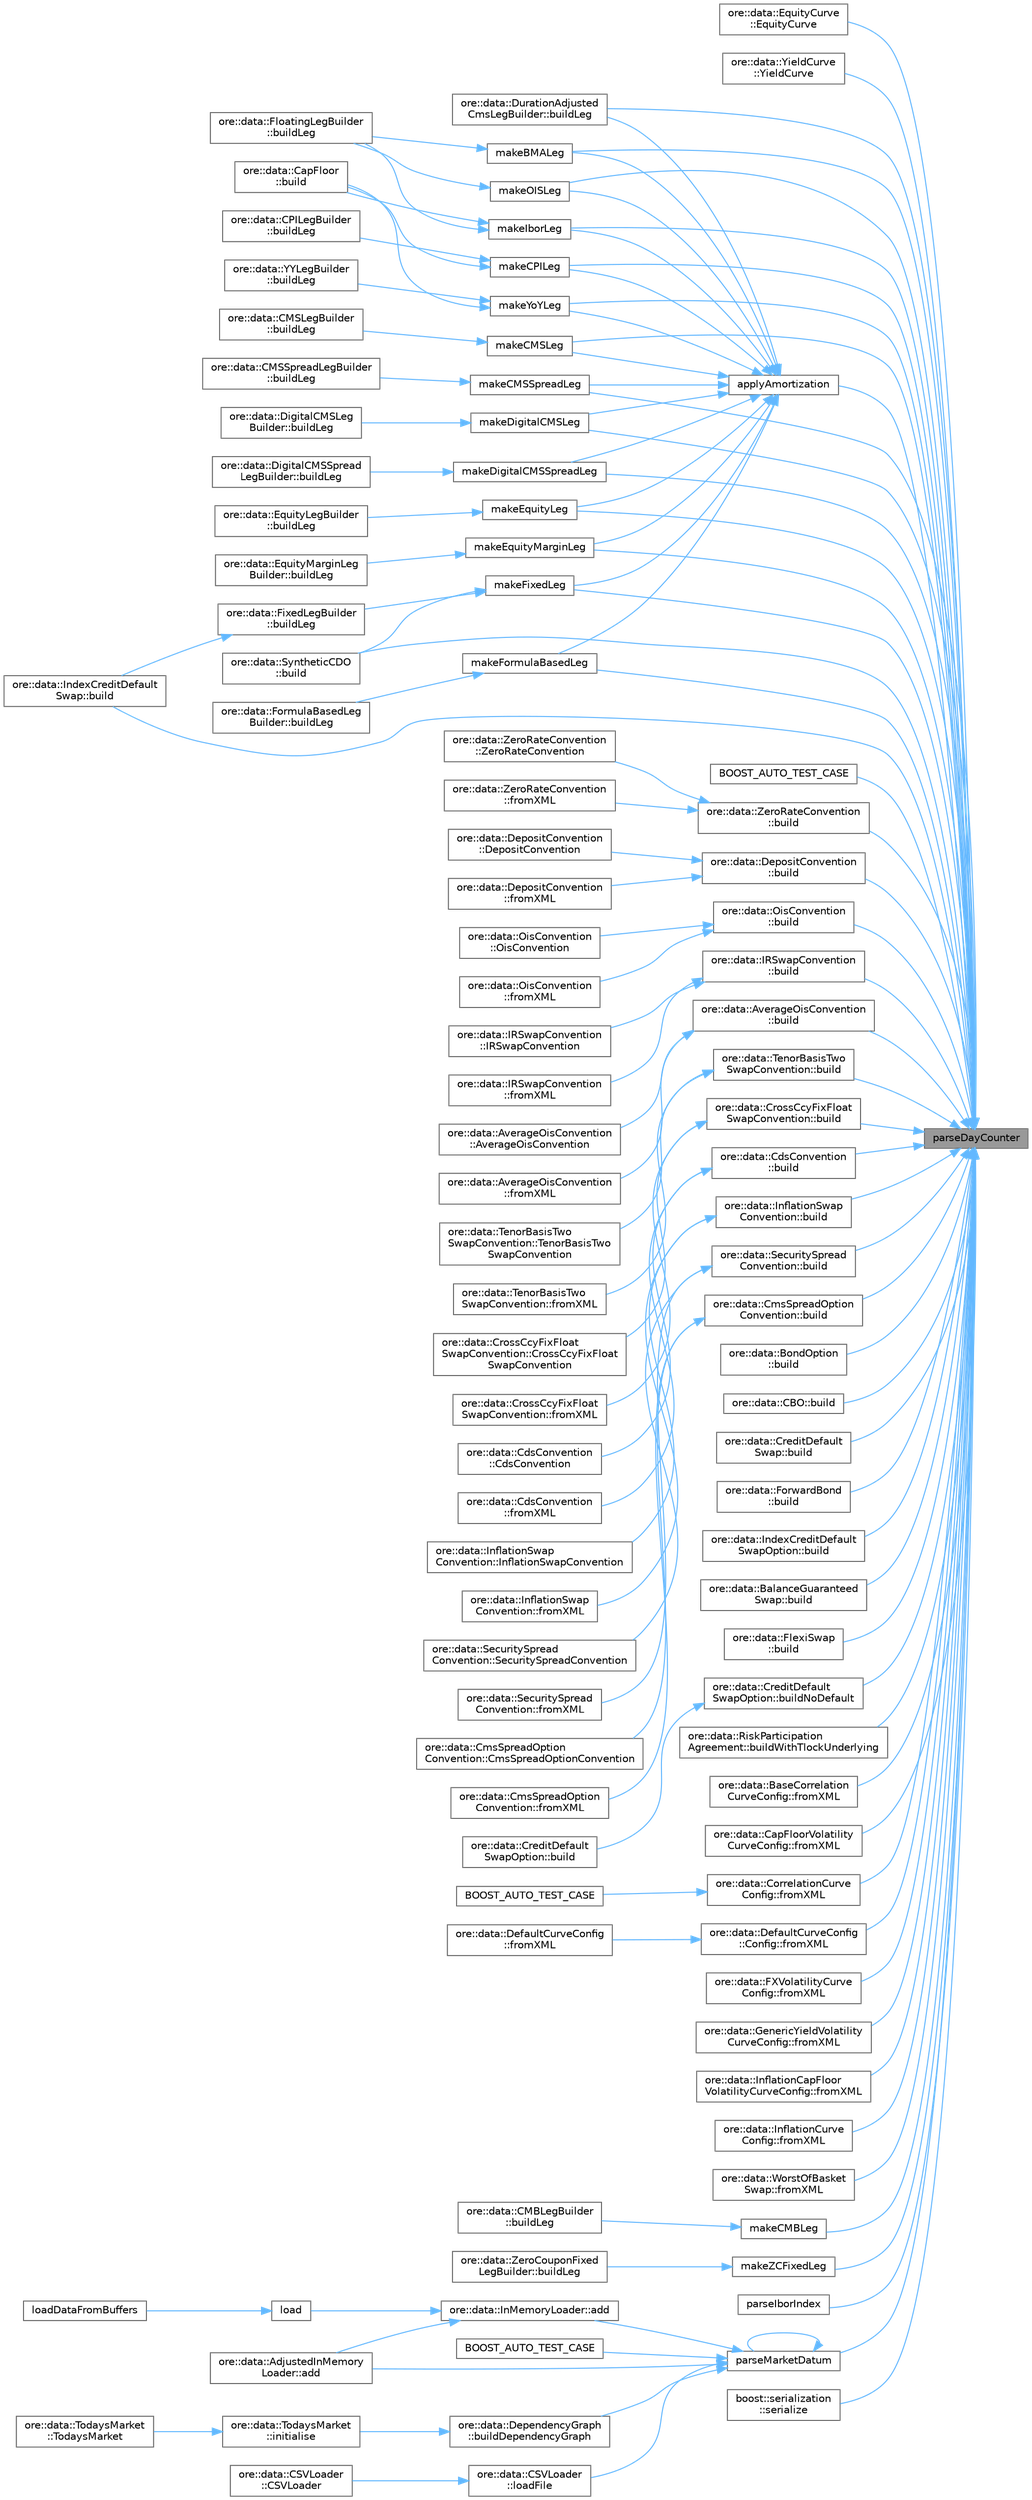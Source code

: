 digraph "parseDayCounter"
{
 // INTERACTIVE_SVG=YES
 // LATEX_PDF_SIZE
  bgcolor="transparent";
  edge [fontname=Helvetica,fontsize=10,labelfontname=Helvetica,labelfontsize=10];
  node [fontname=Helvetica,fontsize=10,shape=box,height=0.2,width=0.4];
  rankdir="RL";
  Node1 [label="parseDayCounter",height=0.2,width=0.4,color="gray40", fillcolor="grey60", style="filled", fontcolor="black",tooltip="Convert text to QuantLib::DayCounter."];
  Node1 -> Node2 [dir="back",color="steelblue1",style="solid"];
  Node2 [label="ore::data::EquityCurve\l::EquityCurve",height=0.2,width=0.4,color="grey40", fillcolor="white", style="filled",URL="$classore_1_1data_1_1_equity_curve.html#aa0b93fc44d9ba933557ebfd0796d8e5d",tooltip="Detailed constructor."];
  Node1 -> Node3 [dir="back",color="steelblue1",style="solid"];
  Node3 [label="ore::data::YieldCurve\l::YieldCurve",height=0.2,width=0.4,color="grey40", fillcolor="white", style="filled",URL="$classore_1_1data_1_1_yield_curve.html#a59d4997751f3007ffe3c18b56f2fa207",tooltip="Constructor."];
  Node1 -> Node4 [dir="back",color="steelblue1",style="solid"];
  Node4 [label="applyAmortization",height=0.2,width=0.4,color="grey40", fillcolor="white", style="filled",URL="$namespaceore_1_1data.html#a51a0ccd1027fb275bb214f1baaaa2986",tooltip=" "];
  Node4 -> Node5 [dir="back",color="steelblue1",style="solid"];
  Node5 [label="ore::data::DurationAdjusted\lCmsLegBuilder::buildLeg",height=0.2,width=0.4,color="grey40", fillcolor="white", style="filled",URL="$classore_1_1data_1_1_duration_adjusted_cms_leg_builder.html#acb28979da2d410bdc9e47181a3d2c47f",tooltip=" "];
  Node4 -> Node6 [dir="back",color="steelblue1",style="solid"];
  Node6 [label="makeBMALeg",height=0.2,width=0.4,color="grey40", fillcolor="white", style="filled",URL="$namespaceore_1_1data.html#a6408115df2ec5297c701134b7310e89e",tooltip=" "];
  Node6 -> Node7 [dir="back",color="steelblue1",style="solid"];
  Node7 [label="ore::data::FloatingLegBuilder\l::buildLeg",height=0.2,width=0.4,color="grey40", fillcolor="white", style="filled",URL="$classore_1_1data_1_1_floating_leg_builder.html#aea285351d9f3458189a9e2d965349d23",tooltip=" "];
  Node4 -> Node8 [dir="back",color="steelblue1",style="solid"];
  Node8 [label="makeCMSLeg",height=0.2,width=0.4,color="grey40", fillcolor="white", style="filled",URL="$namespaceore_1_1data.html#ab7d8d2a721a09ccc8b574a9527126d76",tooltip=" "];
  Node8 -> Node9 [dir="back",color="steelblue1",style="solid"];
  Node9 [label="ore::data::CMSLegBuilder\l::buildLeg",height=0.2,width=0.4,color="grey40", fillcolor="white", style="filled",URL="$classore_1_1data_1_1_c_m_s_leg_builder.html#aea285351d9f3458189a9e2d965349d23",tooltip=" "];
  Node4 -> Node10 [dir="back",color="steelblue1",style="solid"];
  Node10 [label="makeCMSSpreadLeg",height=0.2,width=0.4,color="grey40", fillcolor="white", style="filled",URL="$namespaceore_1_1data.html#a96fb708eddac226d8c8a07b7fab26357",tooltip=" "];
  Node10 -> Node11 [dir="back",color="steelblue1",style="solid"];
  Node11 [label="ore::data::CMSSpreadLegBuilder\l::buildLeg",height=0.2,width=0.4,color="grey40", fillcolor="white", style="filled",URL="$classore_1_1data_1_1_c_m_s_spread_leg_builder.html#aea285351d9f3458189a9e2d965349d23",tooltip=" "];
  Node4 -> Node12 [dir="back",color="steelblue1",style="solid"];
  Node12 [label="makeCPILeg",height=0.2,width=0.4,color="grey40", fillcolor="white", style="filled",URL="$namespaceore_1_1data.html#a9acc77c037e133c7d0d774e134ec6001",tooltip=" "];
  Node12 -> Node13 [dir="back",color="steelblue1",style="solid"];
  Node13 [label="ore::data::CapFloor\l::build",height=0.2,width=0.4,color="grey40", fillcolor="white", style="filled",URL="$classore_1_1data_1_1_cap_floor.html#af7b69d5b18d278257927e32b10a23ee6",tooltip=" "];
  Node12 -> Node14 [dir="back",color="steelblue1",style="solid"];
  Node14 [label="ore::data::CPILegBuilder\l::buildLeg",height=0.2,width=0.4,color="grey40", fillcolor="white", style="filled",URL="$classore_1_1data_1_1_c_p_i_leg_builder.html#aea285351d9f3458189a9e2d965349d23",tooltip=" "];
  Node4 -> Node15 [dir="back",color="steelblue1",style="solid"];
  Node15 [label="makeDigitalCMSLeg",height=0.2,width=0.4,color="grey40", fillcolor="white", style="filled",URL="$namespaceore_1_1data.html#a0f8daeb5eca3762c644c5f18d026abad",tooltip=" "];
  Node15 -> Node16 [dir="back",color="steelblue1",style="solid"];
  Node16 [label="ore::data::DigitalCMSLeg\lBuilder::buildLeg",height=0.2,width=0.4,color="grey40", fillcolor="white", style="filled",URL="$classore_1_1data_1_1_digital_c_m_s_leg_builder.html#aea285351d9f3458189a9e2d965349d23",tooltip=" "];
  Node4 -> Node17 [dir="back",color="steelblue1",style="solid"];
  Node17 [label="makeDigitalCMSSpreadLeg",height=0.2,width=0.4,color="grey40", fillcolor="white", style="filled",URL="$namespaceore_1_1data.html#a98ab77f0a061c1389e5f28e438caafc5",tooltip=" "];
  Node17 -> Node18 [dir="back",color="steelblue1",style="solid"];
  Node18 [label="ore::data::DigitalCMSSpread\lLegBuilder::buildLeg",height=0.2,width=0.4,color="grey40", fillcolor="white", style="filled",URL="$classore_1_1data_1_1_digital_c_m_s_spread_leg_builder.html#aea285351d9f3458189a9e2d965349d23",tooltip=" "];
  Node4 -> Node19 [dir="back",color="steelblue1",style="solid"];
  Node19 [label="makeEquityLeg",height=0.2,width=0.4,color="grey40", fillcolor="white", style="filled",URL="$namespaceore_1_1data.html#acb4bb83867f6069f403faef9fd935f9d",tooltip=" "];
  Node19 -> Node20 [dir="back",color="steelblue1",style="solid"];
  Node20 [label="ore::data::EquityLegBuilder\l::buildLeg",height=0.2,width=0.4,color="grey40", fillcolor="white", style="filled",URL="$classore_1_1data_1_1_equity_leg_builder.html#aea285351d9f3458189a9e2d965349d23",tooltip=" "];
  Node4 -> Node21 [dir="back",color="steelblue1",style="solid"];
  Node21 [label="makeEquityMarginLeg",height=0.2,width=0.4,color="grey40", fillcolor="white", style="filled",URL="$namespaceore_1_1data.html#a79b34f8dad4e5430ec0c7834bf32dc5c",tooltip=" "];
  Node21 -> Node22 [dir="back",color="steelblue1",style="solid"];
  Node22 [label="ore::data::EquityMarginLeg\lBuilder::buildLeg",height=0.2,width=0.4,color="grey40", fillcolor="white", style="filled",URL="$classore_1_1data_1_1_equity_margin_leg_builder.html#aed0fa8878c4239d2706dda3970aaac21",tooltip=" "];
  Node4 -> Node23 [dir="back",color="steelblue1",style="solid"];
  Node23 [label="makeFixedLeg",height=0.2,width=0.4,color="grey40", fillcolor="white", style="filled",URL="$namespaceore_1_1data.html#adffc190d22c61f2181d0822f48fbace4",tooltip=" "];
  Node23 -> Node24 [dir="back",color="steelblue1",style="solid"];
  Node24 [label="ore::data::SyntheticCDO\l::build",height=0.2,width=0.4,color="grey40", fillcolor="white", style="filled",URL="$classore_1_1data_1_1_synthetic_c_d_o.html#af7b69d5b18d278257927e32b10a23ee6",tooltip=" "];
  Node23 -> Node25 [dir="back",color="steelblue1",style="solid"];
  Node25 [label="ore::data::FixedLegBuilder\l::buildLeg",height=0.2,width=0.4,color="grey40", fillcolor="white", style="filled",URL="$classore_1_1data_1_1_fixed_leg_builder.html#aea285351d9f3458189a9e2d965349d23",tooltip=" "];
  Node25 -> Node26 [dir="back",color="steelblue1",style="solid"];
  Node26 [label="ore::data::IndexCreditDefault\lSwap::build",height=0.2,width=0.4,color="grey40", fillcolor="white", style="filled",URL="$classore_1_1data_1_1_index_credit_default_swap.html#af7b69d5b18d278257927e32b10a23ee6",tooltip=" "];
  Node4 -> Node27 [dir="back",color="steelblue1",style="solid"];
  Node27 [label="makeFormulaBasedLeg",height=0.2,width=0.4,color="grey40", fillcolor="white", style="filled",URL="$namespaceore_1_1data.html#ae469a95d0c1cc98ec090b0834c3c591a",tooltip=" "];
  Node27 -> Node28 [dir="back",color="steelblue1",style="solid"];
  Node28 [label="ore::data::FormulaBasedLeg\lBuilder::buildLeg",height=0.2,width=0.4,color="grey40", fillcolor="white", style="filled",URL="$classore_1_1data_1_1_formula_based_leg_builder.html#acb28979da2d410bdc9e47181a3d2c47f",tooltip=" "];
  Node4 -> Node29 [dir="back",color="steelblue1",style="solid"];
  Node29 [label="makeIborLeg",height=0.2,width=0.4,color="grey40", fillcolor="white", style="filled",URL="$namespaceore_1_1data.html#adbd7eae430426f8577221f6dcc7797bc",tooltip=" "];
  Node29 -> Node13 [dir="back",color="steelblue1",style="solid"];
  Node29 -> Node7 [dir="back",color="steelblue1",style="solid"];
  Node4 -> Node30 [dir="back",color="steelblue1",style="solid"];
  Node30 [label="makeOISLeg",height=0.2,width=0.4,color="grey40", fillcolor="white", style="filled",URL="$namespaceore_1_1data.html#a03c3cd19cb0e903ea9d9c5021e5bb7dd",tooltip=" "];
  Node30 -> Node7 [dir="back",color="steelblue1",style="solid"];
  Node4 -> Node31 [dir="back",color="steelblue1",style="solid"];
  Node31 [label="makeYoYLeg",height=0.2,width=0.4,color="grey40", fillcolor="white", style="filled",URL="$namespaceore_1_1data.html#a8462b30364051b2fd421b4a67709cf8d",tooltip=" "];
  Node31 -> Node13 [dir="back",color="steelblue1",style="solid"];
  Node31 -> Node32 [dir="back",color="steelblue1",style="solid"];
  Node32 [label="ore::data::YYLegBuilder\l::buildLeg",height=0.2,width=0.4,color="grey40", fillcolor="white", style="filled",URL="$classore_1_1data_1_1_y_y_leg_builder.html#aea285351d9f3458189a9e2d965349d23",tooltip=" "];
  Node1 -> Node33 [dir="back",color="steelblue1",style="solid"];
  Node33 [label="BOOST_AUTO_TEST_CASE",height=0.2,width=0.4,color="grey40", fillcolor="white", style="filled",URL="$parser_8cpp.html#a22f874b8ea9ccb758dc10852473eb2c3",tooltip=" "];
  Node1 -> Node34 [dir="back",color="steelblue1",style="solid"];
  Node34 [label="ore::data::ZeroRateConvention\l::build",height=0.2,width=0.4,color="grey40", fillcolor="white", style="filled",URL="$classore_1_1data_1_1_zero_rate_convention.html#a9169b2d8ee8001dbb250c4ce2c26818c",tooltip=" "];
  Node34 -> Node35 [dir="back",color="steelblue1",style="solid"];
  Node35 [label="ore::data::ZeroRateConvention\l::ZeroRateConvention",height=0.2,width=0.4,color="grey40", fillcolor="white", style="filled",URL="$classore_1_1data_1_1_zero_rate_convention.html#ad26fe22a5eac43011d06271a418ef9a4",tooltip=" "];
  Node34 -> Node36 [dir="back",color="steelblue1",style="solid"];
  Node36 [label="ore::data::ZeroRateConvention\l::fromXML",height=0.2,width=0.4,color="grey40", fillcolor="white", style="filled",URL="$classore_1_1data_1_1_zero_rate_convention.html#a7741ae0fc924943de5bfe02928262eb7",tooltip=" "];
  Node1 -> Node37 [dir="back",color="steelblue1",style="solid"];
  Node37 [label="ore::data::DepositConvention\l::build",height=0.2,width=0.4,color="grey40", fillcolor="white", style="filled",URL="$classore_1_1data_1_1_deposit_convention.html#a9169b2d8ee8001dbb250c4ce2c26818c",tooltip=" "];
  Node37 -> Node38 [dir="back",color="steelblue1",style="solid"];
  Node38 [label="ore::data::DepositConvention\l::DepositConvention",height=0.2,width=0.4,color="grey40", fillcolor="white", style="filled",URL="$classore_1_1data_1_1_deposit_convention.html#a6c8afe114e02850388278cb8a0ffc667",tooltip="Detailed constructor."];
  Node37 -> Node39 [dir="back",color="steelblue1",style="solid"];
  Node39 [label="ore::data::DepositConvention\l::fromXML",height=0.2,width=0.4,color="grey40", fillcolor="white", style="filled",URL="$classore_1_1data_1_1_deposit_convention.html#a7741ae0fc924943de5bfe02928262eb7",tooltip=" "];
  Node1 -> Node40 [dir="back",color="steelblue1",style="solid"];
  Node40 [label="ore::data::OisConvention\l::build",height=0.2,width=0.4,color="grey40", fillcolor="white", style="filled",URL="$classore_1_1data_1_1_ois_convention.html#a9169b2d8ee8001dbb250c4ce2c26818c",tooltip=" "];
  Node40 -> Node41 [dir="back",color="steelblue1",style="solid"];
  Node41 [label="ore::data::OisConvention\l::OisConvention",height=0.2,width=0.4,color="grey40", fillcolor="white", style="filled",URL="$classore_1_1data_1_1_ois_convention.html#a39b6bb0f4aba9408f5903cae68fbfce4",tooltip="Detailed constructor."];
  Node40 -> Node42 [dir="back",color="steelblue1",style="solid"];
  Node42 [label="ore::data::OisConvention\l::fromXML",height=0.2,width=0.4,color="grey40", fillcolor="white", style="filled",URL="$classore_1_1data_1_1_ois_convention.html#a7741ae0fc924943de5bfe02928262eb7",tooltip=" "];
  Node1 -> Node43 [dir="back",color="steelblue1",style="solid"];
  Node43 [label="ore::data::IRSwapConvention\l::build",height=0.2,width=0.4,color="grey40", fillcolor="white", style="filled",URL="$classore_1_1data_1_1_i_r_swap_convention.html#a9169b2d8ee8001dbb250c4ce2c26818c",tooltip=" "];
  Node43 -> Node44 [dir="back",color="steelblue1",style="solid"];
  Node44 [label="ore::data::IRSwapConvention\l::IRSwapConvention",height=0.2,width=0.4,color="grey40", fillcolor="white", style="filled",URL="$classore_1_1data_1_1_i_r_swap_convention.html#ab50adb6b2b2fb3d3547820f985c1146e",tooltip="Detailed constructor."];
  Node43 -> Node45 [dir="back",color="steelblue1",style="solid"];
  Node45 [label="ore::data::IRSwapConvention\l::fromXML",height=0.2,width=0.4,color="grey40", fillcolor="white", style="filled",URL="$classore_1_1data_1_1_i_r_swap_convention.html#a7741ae0fc924943de5bfe02928262eb7",tooltip=" "];
  Node1 -> Node46 [dir="back",color="steelblue1",style="solid"];
  Node46 [label="ore::data::AverageOisConvention\l::build",height=0.2,width=0.4,color="grey40", fillcolor="white", style="filled",URL="$classore_1_1data_1_1_average_ois_convention.html#a9169b2d8ee8001dbb250c4ce2c26818c",tooltip=" "];
  Node46 -> Node47 [dir="back",color="steelblue1",style="solid"];
  Node47 [label="ore::data::AverageOisConvention\l::AverageOisConvention",height=0.2,width=0.4,color="grey40", fillcolor="white", style="filled",URL="$classore_1_1data_1_1_average_ois_convention.html#a9838d3e045f960f21376b79ee0220e77",tooltip="Detailed constructor."];
  Node46 -> Node48 [dir="back",color="steelblue1",style="solid"];
  Node48 [label="ore::data::AverageOisConvention\l::fromXML",height=0.2,width=0.4,color="grey40", fillcolor="white", style="filled",URL="$classore_1_1data_1_1_average_ois_convention.html#a7741ae0fc924943de5bfe02928262eb7",tooltip=" "];
  Node1 -> Node49 [dir="back",color="steelblue1",style="solid"];
  Node49 [label="ore::data::TenorBasisTwo\lSwapConvention::build",height=0.2,width=0.4,color="grey40", fillcolor="white", style="filled",URL="$classore_1_1data_1_1_tenor_basis_two_swap_convention.html#a9169b2d8ee8001dbb250c4ce2c26818c",tooltip=" "];
  Node49 -> Node50 [dir="back",color="steelblue1",style="solid"];
  Node50 [label="ore::data::TenorBasisTwo\lSwapConvention::TenorBasisTwo\lSwapConvention",height=0.2,width=0.4,color="grey40", fillcolor="white", style="filled",URL="$classore_1_1data_1_1_tenor_basis_two_swap_convention.html#a8579e4ea25d2483ef3f43f7eacf9e090",tooltip="Detailed constructor."];
  Node49 -> Node51 [dir="back",color="steelblue1",style="solid"];
  Node51 [label="ore::data::TenorBasisTwo\lSwapConvention::fromXML",height=0.2,width=0.4,color="grey40", fillcolor="white", style="filled",URL="$classore_1_1data_1_1_tenor_basis_two_swap_convention.html#a7741ae0fc924943de5bfe02928262eb7",tooltip=" "];
  Node1 -> Node52 [dir="back",color="steelblue1",style="solid"];
  Node52 [label="ore::data::CrossCcyFixFloat\lSwapConvention::build",height=0.2,width=0.4,color="grey40", fillcolor="white", style="filled",URL="$classore_1_1data_1_1_cross_ccy_fix_float_swap_convention.html#a9169b2d8ee8001dbb250c4ce2c26818c",tooltip=" "];
  Node52 -> Node53 [dir="back",color="steelblue1",style="solid"];
  Node53 [label="ore::data::CrossCcyFixFloat\lSwapConvention::CrossCcyFixFloat\lSwapConvention",height=0.2,width=0.4,color="grey40", fillcolor="white", style="filled",URL="$classore_1_1data_1_1_cross_ccy_fix_float_swap_convention.html#ac2a4922c491d13369552b1550b0c24c4",tooltip="Detailed constructor."];
  Node52 -> Node54 [dir="back",color="steelblue1",style="solid"];
  Node54 [label="ore::data::CrossCcyFixFloat\lSwapConvention::fromXML",height=0.2,width=0.4,color="grey40", fillcolor="white", style="filled",URL="$classore_1_1data_1_1_cross_ccy_fix_float_swap_convention.html#a7741ae0fc924943de5bfe02928262eb7",tooltip=" "];
  Node1 -> Node55 [dir="back",color="steelblue1",style="solid"];
  Node55 [label="ore::data::CdsConvention\l::build",height=0.2,width=0.4,color="grey40", fillcolor="white", style="filled",URL="$classore_1_1data_1_1_cds_convention.html#a9169b2d8ee8001dbb250c4ce2c26818c",tooltip=" "];
  Node55 -> Node56 [dir="back",color="steelblue1",style="solid"];
  Node56 [label="ore::data::CdsConvention\l::CdsConvention",height=0.2,width=0.4,color="grey40", fillcolor="white", style="filled",URL="$classore_1_1data_1_1_cds_convention.html#a270a933d15d3bb388ce2da99605fa636",tooltip="Detailed constructor."];
  Node55 -> Node57 [dir="back",color="steelblue1",style="solid"];
  Node57 [label="ore::data::CdsConvention\l::fromXML",height=0.2,width=0.4,color="grey40", fillcolor="white", style="filled",URL="$classore_1_1data_1_1_cds_convention.html#a4778b06b7d09ca591f7ea9dfb6e5d699",tooltip=" "];
  Node1 -> Node58 [dir="back",color="steelblue1",style="solid"];
  Node58 [label="ore::data::InflationSwap\lConvention::build",height=0.2,width=0.4,color="grey40", fillcolor="white", style="filled",URL="$classore_1_1data_1_1_inflation_swap_convention.html#a9169b2d8ee8001dbb250c4ce2c26818c",tooltip=" "];
  Node58 -> Node59 [dir="back",color="steelblue1",style="solid"];
  Node59 [label="ore::data::InflationSwap\lConvention::InflationSwapConvention",height=0.2,width=0.4,color="grey40", fillcolor="white", style="filled",URL="$classore_1_1data_1_1_inflation_swap_convention.html#acc33d4a45318920ad94bc2565107f5c2",tooltip=" "];
  Node58 -> Node60 [dir="back",color="steelblue1",style="solid"];
  Node60 [label="ore::data::InflationSwap\lConvention::fromXML",height=0.2,width=0.4,color="grey40", fillcolor="white", style="filled",URL="$classore_1_1data_1_1_inflation_swap_convention.html#a7741ae0fc924943de5bfe02928262eb7",tooltip=" "];
  Node1 -> Node61 [dir="back",color="steelblue1",style="solid"];
  Node61 [label="ore::data::SecuritySpread\lConvention::build",height=0.2,width=0.4,color="grey40", fillcolor="white", style="filled",URL="$classore_1_1data_1_1_security_spread_convention.html#a9169b2d8ee8001dbb250c4ce2c26818c",tooltip=" "];
  Node61 -> Node62 [dir="back",color="steelblue1",style="solid"];
  Node62 [label="ore::data::SecuritySpread\lConvention::SecuritySpreadConvention",height=0.2,width=0.4,color="grey40", fillcolor="white", style="filled",URL="$classore_1_1data_1_1_security_spread_convention.html#ab3315e0ff3a89c2645ea1face5c0abad",tooltip=" "];
  Node61 -> Node63 [dir="back",color="steelblue1",style="solid"];
  Node63 [label="ore::data::SecuritySpread\lConvention::fromXML",height=0.2,width=0.4,color="grey40", fillcolor="white", style="filled",URL="$classore_1_1data_1_1_security_spread_convention.html#a7741ae0fc924943de5bfe02928262eb7",tooltip=" "];
  Node1 -> Node64 [dir="back",color="steelblue1",style="solid"];
  Node64 [label="ore::data::CmsSpreadOption\lConvention::build",height=0.2,width=0.4,color="grey40", fillcolor="white", style="filled",URL="$classore_1_1data_1_1_cms_spread_option_convention.html#a9169b2d8ee8001dbb250c4ce2c26818c",tooltip=" "];
  Node64 -> Node65 [dir="back",color="steelblue1",style="solid"];
  Node65 [label="ore::data::CmsSpreadOption\lConvention::CmsSpreadOptionConvention",height=0.2,width=0.4,color="grey40", fillcolor="white", style="filled",URL="$classore_1_1data_1_1_cms_spread_option_convention.html#afef3e14128d761b923e8393a3bafad5b",tooltip="Detailed constructor."];
  Node64 -> Node66 [dir="back",color="steelblue1",style="solid"];
  Node66 [label="ore::data::CmsSpreadOption\lConvention::fromXML",height=0.2,width=0.4,color="grey40", fillcolor="white", style="filled",URL="$classore_1_1data_1_1_cms_spread_option_convention.html#a7741ae0fc924943de5bfe02928262eb7",tooltip=" "];
  Node1 -> Node67 [dir="back",color="steelblue1",style="solid"];
  Node67 [label="ore::data::BondOption\l::build",height=0.2,width=0.4,color="grey40", fillcolor="white", style="filled",URL="$classore_1_1data_1_1_bond_option.html#af7b69d5b18d278257927e32b10a23ee6",tooltip=" "];
  Node1 -> Node68 [dir="back",color="steelblue1",style="solid"];
  Node68 [label="ore::data::CBO::build",height=0.2,width=0.4,color="grey40", fillcolor="white", style="filled",URL="$classore_1_1data_1_1_c_b_o.html#af7b69d5b18d278257927e32b10a23ee6",tooltip=" "];
  Node1 -> Node24 [dir="back",color="steelblue1",style="solid"];
  Node1 -> Node69 [dir="back",color="steelblue1",style="solid"];
  Node69 [label="ore::data::CreditDefault\lSwap::build",height=0.2,width=0.4,color="grey40", fillcolor="white", style="filled",URL="$classore_1_1data_1_1_credit_default_swap.html#af7b69d5b18d278257927e32b10a23ee6",tooltip=" "];
  Node1 -> Node70 [dir="back",color="steelblue1",style="solid"];
  Node70 [label="ore::data::ForwardBond\l::build",height=0.2,width=0.4,color="grey40", fillcolor="white", style="filled",URL="$classore_1_1data_1_1_forward_bond.html#af7b69d5b18d278257927e32b10a23ee6",tooltip=" "];
  Node1 -> Node26 [dir="back",color="steelblue1",style="solid"];
  Node1 -> Node71 [dir="back",color="steelblue1",style="solid"];
  Node71 [label="ore::data::IndexCreditDefault\lSwapOption::build",height=0.2,width=0.4,color="grey40", fillcolor="white", style="filled",URL="$classore_1_1data_1_1_index_credit_default_swap_option.html#af7b69d5b18d278257927e32b10a23ee6",tooltip=" "];
  Node1 -> Node72 [dir="back",color="steelblue1",style="solid"];
  Node72 [label="ore::data::BalanceGuaranteed\lSwap::build",height=0.2,width=0.4,color="grey40", fillcolor="white", style="filled",URL="$classore_1_1data_1_1_balance_guaranteed_swap.html#ab1db499ff5e65c59fd2009d62276fdaf",tooltip=" "];
  Node1 -> Node73 [dir="back",color="steelblue1",style="solid"];
  Node73 [label="ore::data::FlexiSwap\l::build",height=0.2,width=0.4,color="grey40", fillcolor="white", style="filled",URL="$classore_1_1data_1_1_flexi_swap.html#ab1db499ff5e65c59fd2009d62276fdaf",tooltip=" "];
  Node1 -> Node5 [dir="back",color="steelblue1",style="solid"];
  Node1 -> Node74 [dir="back",color="steelblue1",style="solid"];
  Node74 [label="ore::data::CreditDefault\lSwapOption::buildNoDefault",height=0.2,width=0.4,color="grey40", fillcolor="white", style="filled",URL="$classore_1_1data_1_1_credit_default_swap_option.html#afc9fe7ddc6f66184a6447fa23f01687c",tooltip="Build CDS option given that no default."];
  Node74 -> Node75 [dir="back",color="steelblue1",style="solid"];
  Node75 [label="ore::data::CreditDefault\lSwapOption::build",height=0.2,width=0.4,color="grey40", fillcolor="white", style="filled",URL="$classore_1_1data_1_1_credit_default_swap_option.html#a1ef499f219449a5d9cad686946864d0b",tooltip=" "];
  Node1 -> Node76 [dir="back",color="steelblue1",style="solid"];
  Node76 [label="ore::data::RiskParticipation\lAgreement::buildWithTlockUnderlying",height=0.2,width=0.4,color="grey40", fillcolor="white", style="filled",URL="$classore_1_1data_1_1_risk_participation_agreement.html#a225490c21ddfa2450a67f04007c16f4c",tooltip=" "];
  Node1 -> Node77 [dir="back",color="steelblue1",style="solid"];
  Node77 [label="ore::data::BaseCorrelation\lCurveConfig::fromXML",height=0.2,width=0.4,color="grey40", fillcolor="white", style="filled",URL="$classore_1_1data_1_1_base_correlation_curve_config.html#a7741ae0fc924943de5bfe02928262eb7",tooltip=" "];
  Node1 -> Node78 [dir="back",color="steelblue1",style="solid"];
  Node78 [label="ore::data::CapFloorVolatility\lCurveConfig::fromXML",height=0.2,width=0.4,color="grey40", fillcolor="white", style="filled",URL="$classore_1_1data_1_1_cap_floor_volatility_curve_config.html#a7741ae0fc924943de5bfe02928262eb7",tooltip=" "];
  Node1 -> Node79 [dir="back",color="steelblue1",style="solid"];
  Node79 [label="ore::data::CorrelationCurve\lConfig::fromXML",height=0.2,width=0.4,color="grey40", fillcolor="white", style="filled",URL="$classore_1_1data_1_1_correlation_curve_config.html#a7741ae0fc924943de5bfe02928262eb7",tooltip=" "];
  Node79 -> Node80 [dir="back",color="steelblue1",style="solid"];
  Node80 [label="BOOST_AUTO_TEST_CASE",height=0.2,width=0.4,color="grey40", fillcolor="white", style="filled",URL="$test_2correlationcurveconfig_8cpp.html#a696fe6eb94b2344fe284da1303c78f2b",tooltip=" "];
  Node1 -> Node81 [dir="back",color="steelblue1",style="solid"];
  Node81 [label="ore::data::DefaultCurveConfig\l::Config::fromXML",height=0.2,width=0.4,color="grey40", fillcolor="white", style="filled",URL="$classore_1_1data_1_1_default_curve_config_1_1_config.html#a7741ae0fc924943de5bfe02928262eb7",tooltip=" "];
  Node81 -> Node82 [dir="back",color="steelblue1",style="solid"];
  Node82 [label="ore::data::DefaultCurveConfig\l::fromXML",height=0.2,width=0.4,color="grey40", fillcolor="white", style="filled",URL="$classore_1_1data_1_1_default_curve_config.html#a7741ae0fc924943de5bfe02928262eb7",tooltip=" "];
  Node1 -> Node83 [dir="back",color="steelblue1",style="solid"];
  Node83 [label="ore::data::FXVolatilityCurve\lConfig::fromXML",height=0.2,width=0.4,color="grey40", fillcolor="white", style="filled",URL="$classore_1_1data_1_1_f_x_volatility_curve_config.html#a7741ae0fc924943de5bfe02928262eb7",tooltip=" "];
  Node1 -> Node84 [dir="back",color="steelblue1",style="solid"];
  Node84 [label="ore::data::GenericYieldVolatility\lCurveConfig::fromXML",height=0.2,width=0.4,color="grey40", fillcolor="white", style="filled",URL="$classore_1_1data_1_1_generic_yield_volatility_curve_config.html#a7741ae0fc924943de5bfe02928262eb7",tooltip=" "];
  Node1 -> Node85 [dir="back",color="steelblue1",style="solid"];
  Node85 [label="ore::data::InflationCapFloor\lVolatilityCurveConfig::fromXML",height=0.2,width=0.4,color="grey40", fillcolor="white", style="filled",URL="$classore_1_1data_1_1_inflation_cap_floor_volatility_curve_config.html#a7741ae0fc924943de5bfe02928262eb7",tooltip=" "];
  Node1 -> Node86 [dir="back",color="steelblue1",style="solid"];
  Node86 [label="ore::data::InflationCurve\lConfig::fromXML",height=0.2,width=0.4,color="grey40", fillcolor="white", style="filled",URL="$classore_1_1data_1_1_inflation_curve_config.html#a7741ae0fc924943de5bfe02928262eb7",tooltip=" "];
  Node1 -> Node87 [dir="back",color="steelblue1",style="solid"];
  Node87 [label="ore::data::WorstOfBasket\lSwap::fromXML",height=0.2,width=0.4,color="grey40", fillcolor="white", style="filled",URL="$classore_1_1data_1_1_worst_of_basket_swap.html#a7741ae0fc924943de5bfe02928262eb7",tooltip=" "];
  Node1 -> Node6 [dir="back",color="steelblue1",style="solid"];
  Node1 -> Node88 [dir="back",color="steelblue1",style="solid"];
  Node88 [label="makeCMBLeg",height=0.2,width=0.4,color="grey40", fillcolor="white", style="filled",URL="$namespaceore_1_1data.html#a7e30fb6a46cf70b26b33a0528e47cd6c",tooltip=" "];
  Node88 -> Node89 [dir="back",color="steelblue1",style="solid"];
  Node89 [label="ore::data::CMBLegBuilder\l::buildLeg",height=0.2,width=0.4,color="grey40", fillcolor="white", style="filled",URL="$classore_1_1data_1_1_c_m_b_leg_builder.html#aea285351d9f3458189a9e2d965349d23",tooltip=" "];
  Node1 -> Node8 [dir="back",color="steelblue1",style="solid"];
  Node1 -> Node10 [dir="back",color="steelblue1",style="solid"];
  Node1 -> Node12 [dir="back",color="steelblue1",style="solid"];
  Node1 -> Node15 [dir="back",color="steelblue1",style="solid"];
  Node1 -> Node17 [dir="back",color="steelblue1",style="solid"];
  Node1 -> Node19 [dir="back",color="steelblue1",style="solid"];
  Node1 -> Node21 [dir="back",color="steelblue1",style="solid"];
  Node1 -> Node23 [dir="back",color="steelblue1",style="solid"];
  Node1 -> Node27 [dir="back",color="steelblue1",style="solid"];
  Node1 -> Node29 [dir="back",color="steelblue1",style="solid"];
  Node1 -> Node30 [dir="back",color="steelblue1",style="solid"];
  Node1 -> Node31 [dir="back",color="steelblue1",style="solid"];
  Node1 -> Node90 [dir="back",color="steelblue1",style="solid"];
  Node90 [label="makeZCFixedLeg",height=0.2,width=0.4,color="grey40", fillcolor="white", style="filled",URL="$namespaceore_1_1data.html#adbd4062f959d3457e5eebbc395093f9d",tooltip=" "];
  Node90 -> Node91 [dir="back",color="steelblue1",style="solid"];
  Node91 [label="ore::data::ZeroCouponFixed\lLegBuilder::buildLeg",height=0.2,width=0.4,color="grey40", fillcolor="white", style="filled",URL="$classore_1_1data_1_1_zero_coupon_fixed_leg_builder.html#aea285351d9f3458189a9e2d965349d23",tooltip=" "];
  Node1 -> Node92 [dir="back",color="steelblue1",style="solid"];
  Node92 [label="parseIborIndex",height=0.2,width=0.4,color="grey40", fillcolor="white", style="filled",URL="$namespaceore_1_1data.html#a562ff9848a1e1ca5733667dcd6a695fd",tooltip=" "];
  Node1 -> Node93 [dir="back",color="steelblue1",style="solid"];
  Node93 [label="parseMarketDatum",height=0.2,width=0.4,color="grey40", fillcolor="white", style="filled",URL="$group__marketdata.html#ga49b8909d3761de5c44f8140f95ec0d94",tooltip="Function to parse a market datum."];
  Node93 -> Node94 [dir="back",color="steelblue1",style="solid"];
  Node94 [label="ore::data::AdjustedInMemory\lLoader::add",height=0.2,width=0.4,color="grey40", fillcolor="white", style="filled",URL="$classore_1_1data_1_1_adjusted_in_memory_loader.html#a394ea65c115638a789b7e4793aed8f8a",tooltip=" "];
  Node93 -> Node95 [dir="back",color="steelblue1",style="solid"];
  Node95 [label="ore::data::InMemoryLoader::add",height=0.2,width=0.4,color="grey40", fillcolor="white", style="filled",URL="$classore_1_1data_1_1_in_memory_loader.html#ab033d7bbd4da0af2f75abb8952fcacce",tooltip=" "];
  Node95 -> Node94 [dir="back",color="steelblue1",style="solid"];
  Node95 -> Node96 [dir="back",color="steelblue1",style="solid"];
  Node96 [label="load",height=0.2,width=0.4,color="grey40", fillcolor="white", style="filled",URL="$namespaceore_1_1data.html#a42f1390d171c5924c3fa721f51a32200",tooltip=" "];
  Node96 -> Node97 [dir="back",color="steelblue1",style="solid"];
  Node97 [label="loadDataFromBuffers",height=0.2,width=0.4,color="grey40", fillcolor="white", style="filled",URL="$namespaceore_1_1data.html#a22d0bfabdad131343a5f49618b7db10d",tooltip="Utility function for loading market quotes and fixings from an in memory csv buffer."];
  Node93 -> Node98 [dir="back",color="steelblue1",style="solid"];
  Node98 [label="BOOST_AUTO_TEST_CASE",height=0.2,width=0.4,color="grey40", fillcolor="white", style="filled",URL="$equitymarketdata_8cpp.html#a386ad4b756cebb1ed30e0dcbbf64dcb6",tooltip=" "];
  Node93 -> Node99 [dir="back",color="steelblue1",style="solid"];
  Node99 [label="ore::data::DependencyGraph\l::buildDependencyGraph",height=0.2,width=0.4,color="grey40", fillcolor="white", style="filled",URL="$classore_1_1data_1_1_dependency_graph.html#a32f251ee6ad9521e1cb321a91d778da5",tooltip=" "];
  Node99 -> Node100 [dir="back",color="steelblue1",style="solid"];
  Node100 [label="ore::data::TodaysMarket\l::initialise",height=0.2,width=0.4,color="grey40", fillcolor="white", style="filled",URL="$classore_1_1data_1_1_todays_market.html#a0816e5ec53019bee5353fea5fc006eb1",tooltip=" "];
  Node100 -> Node101 [dir="back",color="steelblue1",style="solid"];
  Node101 [label="ore::data::TodaysMarket\l::TodaysMarket",height=0.2,width=0.4,color="grey40", fillcolor="white", style="filled",URL="$classore_1_1data_1_1_todays_market.html#ad79acb672b27bd7258f228494d94cb32",tooltip="Constructor taking pointers and allowing for a lazy build of the market objects."];
  Node93 -> Node102 [dir="back",color="steelblue1",style="solid"];
  Node102 [label="ore::data::CSVLoader\l::loadFile",height=0.2,width=0.4,color="grey40", fillcolor="white", style="filled",URL="$classore_1_1data_1_1_c_s_v_loader.html#af8a277c7dc57076a3daec6356ccc1be3",tooltip=" "];
  Node102 -> Node103 [dir="back",color="steelblue1",style="solid"];
  Node103 [label="ore::data::CSVLoader\l::CSVLoader",height=0.2,width=0.4,color="grey40", fillcolor="white", style="filled",URL="$classore_1_1data_1_1_c_s_v_loader.html#a9cd43c2280d0cee91b282fe13b36679d",tooltip=" "];
  Node93 -> Node93 [dir="back",color="steelblue1",style="solid"];
  Node1 -> Node104 [dir="back",color="steelblue1",style="solid"];
  Node104 [label="boost::serialization\l::serialize",height=0.2,width=0.4,color="grey40", fillcolor="white", style="filled",URL="$group__utilities.html#ga281c57cfdf098966b931c2d7a1bfac0c",tooltip="Allow for serialization of QuantLib::Period without amending its class (non-intrusive)"];
}
